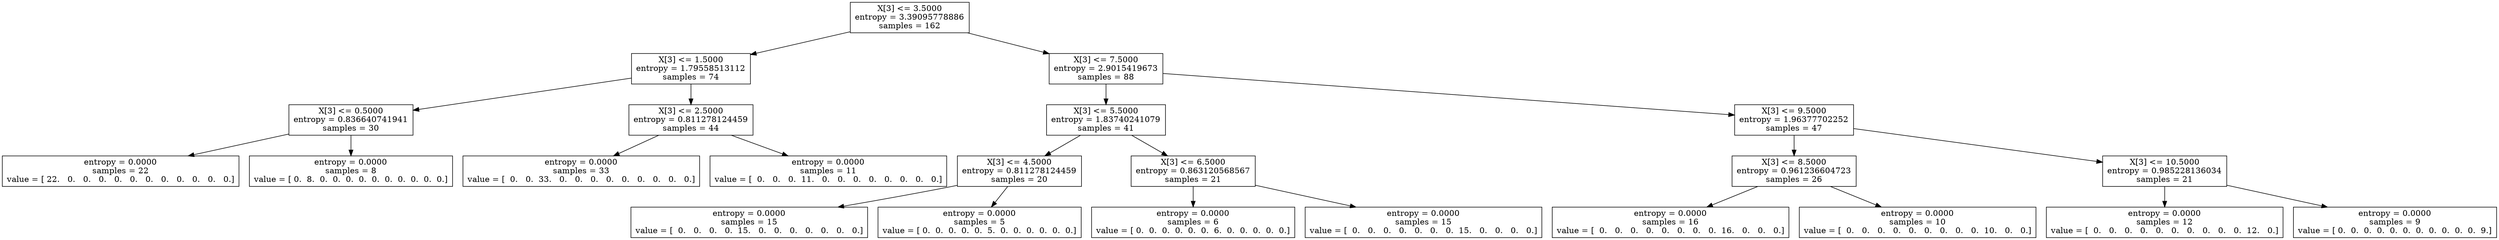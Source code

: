 digraph Tree {
0 [label="X[3] <= 3.5000\nentropy = 3.39095778886\nsamples = 162", shape="box"] ;
1 [label="X[3] <= 1.5000\nentropy = 1.79558513112\nsamples = 74", shape="box"] ;
0 -> 1 ;
2 [label="X[3] <= 0.5000\nentropy = 0.836640741941\nsamples = 30", shape="box"] ;
1 -> 2 ;
3 [label="entropy = 0.0000\nsamples = 22\nvalue = [ 22.   0.   0.   0.   0.   0.   0.   0.   0.   0.   0.   0.]", shape="box"] ;
2 -> 3 ;
4 [label="entropy = 0.0000\nsamples = 8\nvalue = [ 0.  8.  0.  0.  0.  0.  0.  0.  0.  0.  0.  0.]", shape="box"] ;
2 -> 4 ;
5 [label="X[3] <= 2.5000\nentropy = 0.811278124459\nsamples = 44", shape="box"] ;
1 -> 5 ;
6 [label="entropy = 0.0000\nsamples = 33\nvalue = [  0.   0.  33.   0.   0.   0.   0.   0.   0.   0.   0.   0.]", shape="box"] ;
5 -> 6 ;
7 [label="entropy = 0.0000\nsamples = 11\nvalue = [  0.   0.   0.  11.   0.   0.   0.   0.   0.   0.   0.   0.]", shape="box"] ;
5 -> 7 ;
8 [label="X[3] <= 7.5000\nentropy = 2.9015419673\nsamples = 88", shape="box"] ;
0 -> 8 ;
9 [label="X[3] <= 5.5000\nentropy = 1.83740241079\nsamples = 41", shape="box"] ;
8 -> 9 ;
10 [label="X[3] <= 4.5000\nentropy = 0.811278124459\nsamples = 20", shape="box"] ;
9 -> 10 ;
11 [label="entropy = 0.0000\nsamples = 15\nvalue = [  0.   0.   0.   0.  15.   0.   0.   0.   0.   0.   0.   0.]", shape="box"] ;
10 -> 11 ;
12 [label="entropy = 0.0000\nsamples = 5\nvalue = [ 0.  0.  0.  0.  0.  5.  0.  0.  0.  0.  0.  0.]", shape="box"] ;
10 -> 12 ;
13 [label="X[3] <= 6.5000\nentropy = 0.863120568567\nsamples = 21", shape="box"] ;
9 -> 13 ;
14 [label="entropy = 0.0000\nsamples = 6\nvalue = [ 0.  0.  0.  0.  0.  0.  6.  0.  0.  0.  0.  0.]", shape="box"] ;
13 -> 14 ;
15 [label="entropy = 0.0000\nsamples = 15\nvalue = [  0.   0.   0.   0.   0.   0.   0.  15.   0.   0.   0.   0.]", shape="box"] ;
13 -> 15 ;
16 [label="X[3] <= 9.5000\nentropy = 1.96377702252\nsamples = 47", shape="box"] ;
8 -> 16 ;
17 [label="X[3] <= 8.5000\nentropy = 0.961236604723\nsamples = 26", shape="box"] ;
16 -> 17 ;
18 [label="entropy = 0.0000\nsamples = 16\nvalue = [  0.   0.   0.   0.   0.   0.   0.   0.  16.   0.   0.   0.]", shape="box"] ;
17 -> 18 ;
19 [label="entropy = 0.0000\nsamples = 10\nvalue = [  0.   0.   0.   0.   0.   0.   0.   0.   0.  10.   0.   0.]", shape="box"] ;
17 -> 19 ;
20 [label="X[3] <= 10.5000\nentropy = 0.985228136034\nsamples = 21", shape="box"] ;
16 -> 20 ;
21 [label="entropy = 0.0000\nsamples = 12\nvalue = [  0.   0.   0.   0.   0.   0.   0.   0.   0.   0.  12.   0.]", shape="box"] ;
20 -> 21 ;
22 [label="entropy = 0.0000\nsamples = 9\nvalue = [ 0.  0.  0.  0.  0.  0.  0.  0.  0.  0.  0.  9.]", shape="box"] ;
20 -> 22 ;
}
